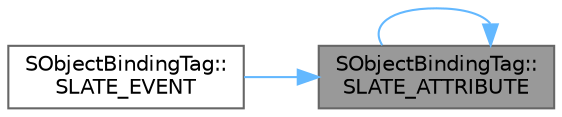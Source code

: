 digraph "SObjectBindingTag::SLATE_ATTRIBUTE"
{
 // INTERACTIVE_SVG=YES
 // LATEX_PDF_SIZE
  bgcolor="transparent";
  edge [fontname=Helvetica,fontsize=10,labelfontname=Helvetica,labelfontsize=10];
  node [fontname=Helvetica,fontsize=10,shape=box,height=0.2,width=0.4];
  rankdir="RL";
  Node1 [id="Node000001",label="SObjectBindingTag::\lSLATE_ATTRIBUTE",height=0.2,width=0.4,color="gray40", fillcolor="grey60", style="filled", fontcolor="black",tooltip="Tool tip text for this whole widget."];
  Node1 -> Node1 [id="edge1_Node000001_Node000001",dir="back",color="steelblue1",style="solid",tooltip=" "];
  Node1 -> Node2 [id="edge2_Node000001_Node000002",dir="back",color="steelblue1",style="solid",tooltip=" "];
  Node2 [id="Node000002",label="SObjectBindingTag::\lSLATE_EVENT",height=0.2,width=0.4,color="grey40", fillcolor="white", style="filled",URL="$dd/dc8/classSObjectBindingTag.html#aeda3d11155f6090fa1028ea97e4a022e",tooltip="(Optional) When bound, the whole tag will be clickable, and invoke this delegate when clicked"];
}

